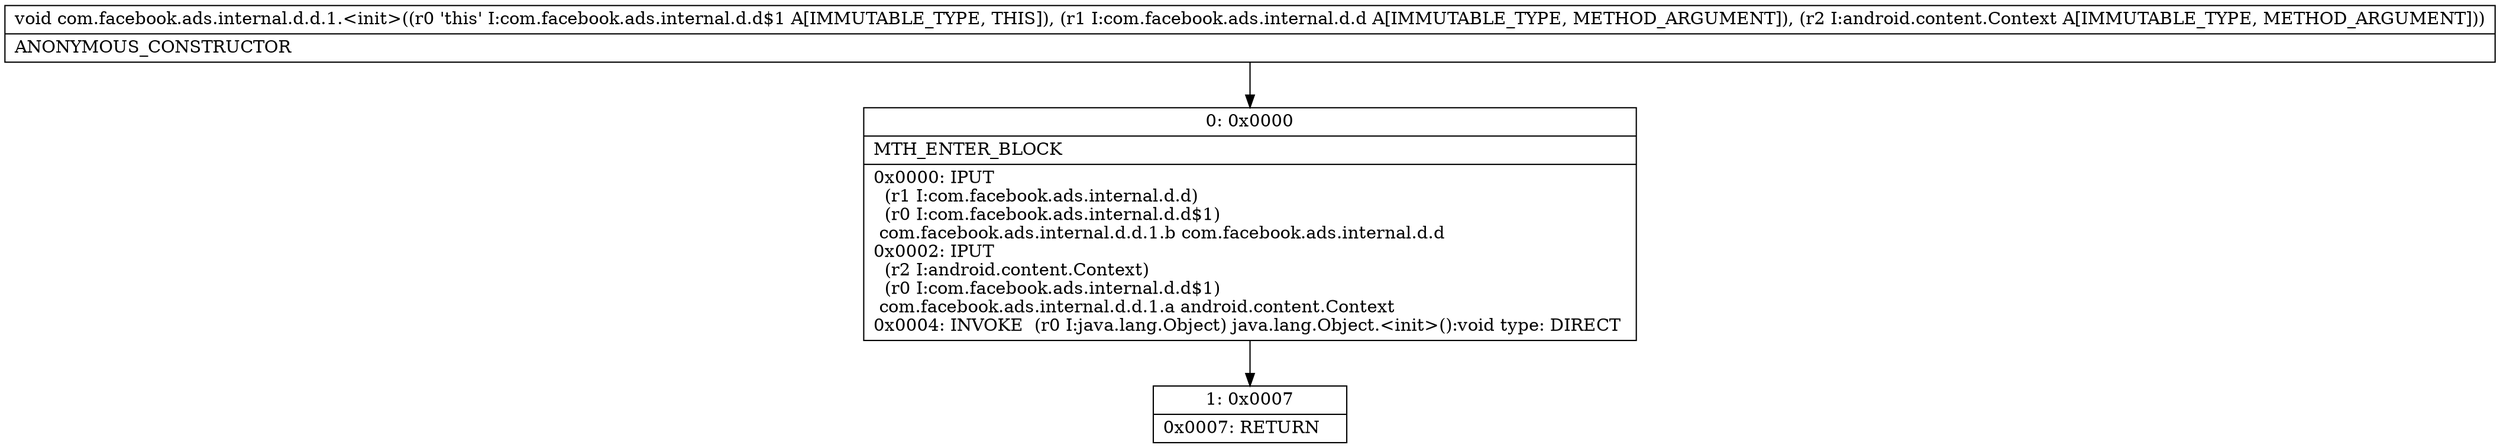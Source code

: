 digraph "CFG forcom.facebook.ads.internal.d.d.1.\<init\>(Lcom\/facebook\/ads\/internal\/d\/d;Landroid\/content\/Context;)V" {
Node_0 [shape=record,label="{0\:\ 0x0000|MTH_ENTER_BLOCK\l|0x0000: IPUT  \l  (r1 I:com.facebook.ads.internal.d.d)\l  (r0 I:com.facebook.ads.internal.d.d$1)\l com.facebook.ads.internal.d.d.1.b com.facebook.ads.internal.d.d \l0x0002: IPUT  \l  (r2 I:android.content.Context)\l  (r0 I:com.facebook.ads.internal.d.d$1)\l com.facebook.ads.internal.d.d.1.a android.content.Context \l0x0004: INVOKE  (r0 I:java.lang.Object) java.lang.Object.\<init\>():void type: DIRECT \l}"];
Node_1 [shape=record,label="{1\:\ 0x0007|0x0007: RETURN   \l}"];
MethodNode[shape=record,label="{void com.facebook.ads.internal.d.d.1.\<init\>((r0 'this' I:com.facebook.ads.internal.d.d$1 A[IMMUTABLE_TYPE, THIS]), (r1 I:com.facebook.ads.internal.d.d A[IMMUTABLE_TYPE, METHOD_ARGUMENT]), (r2 I:android.content.Context A[IMMUTABLE_TYPE, METHOD_ARGUMENT]))  | ANONYMOUS_CONSTRUCTOR\l}"];
MethodNode -> Node_0;
Node_0 -> Node_1;
}

